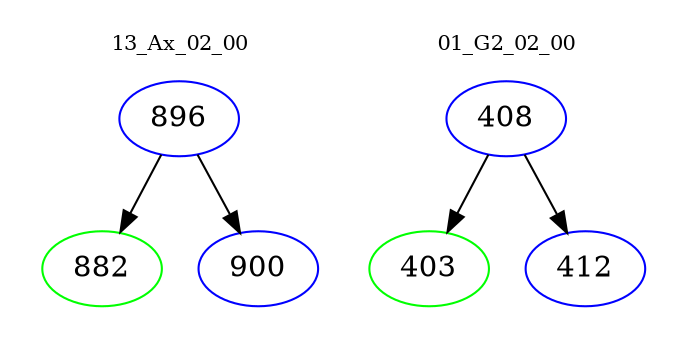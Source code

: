 digraph{
subgraph cluster_0 {
color = white
label = "13_Ax_02_00";
fontsize=10;
T0_896 [label="896", color="blue"]
T0_896 -> T0_882 [color="black"]
T0_882 [label="882", color="green"]
T0_896 -> T0_900 [color="black"]
T0_900 [label="900", color="blue"]
}
subgraph cluster_1 {
color = white
label = "01_G2_02_00";
fontsize=10;
T1_408 [label="408", color="blue"]
T1_408 -> T1_403 [color="black"]
T1_403 [label="403", color="green"]
T1_408 -> T1_412 [color="black"]
T1_412 [label="412", color="blue"]
}
}
